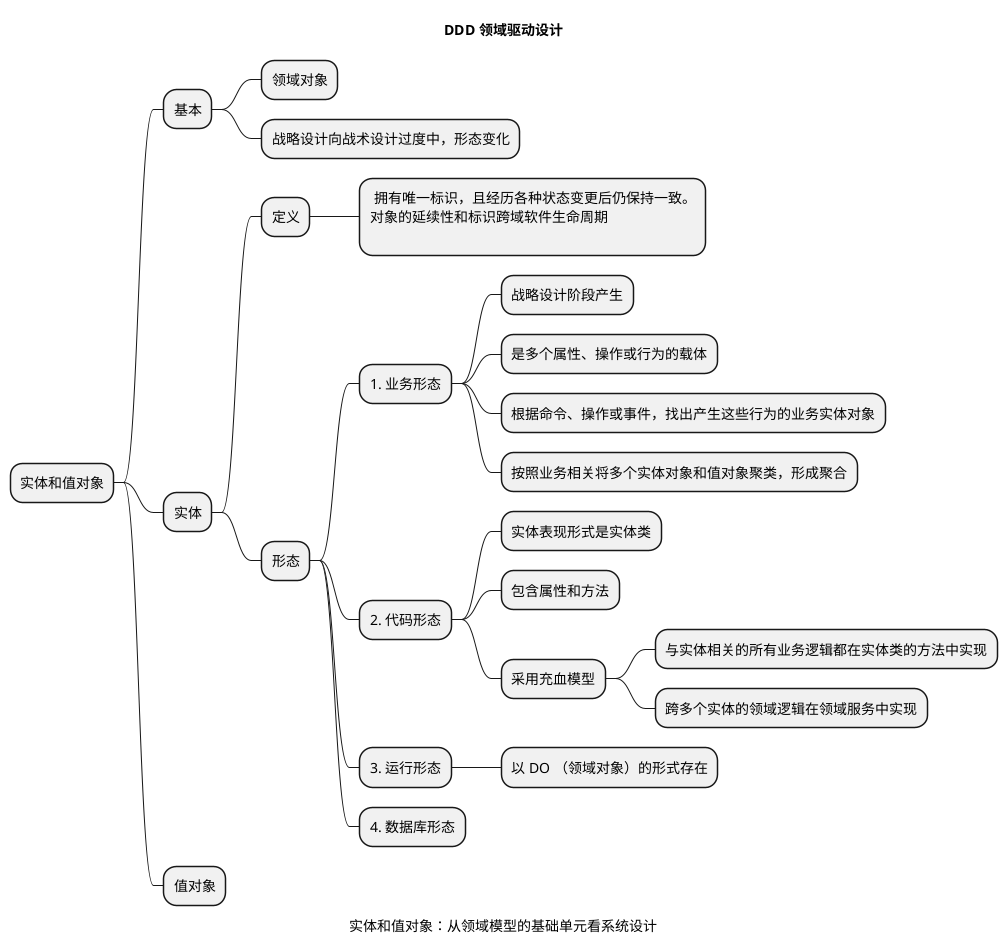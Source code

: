 @startmindmap
'https://plantuml.com/mindmap-diagram

caption 实体和值对象：从领域模型的基础单元看系统设计
title DDD 领域驱动设计

* 实体和值对象
** 基本
*** 领域对象
*** 战略设计向战术设计过度中，形态变化
** 实体
*** 定义
****: 拥有唯一标识，且经历各种状态变更后仍保持一致。
对象的延续性和标识跨域软件生命周期
;
*** 形态
**** 1. 业务形态
***** 战略设计阶段产生
***** 是多个属性、操作或行为的载体
***** 根据命令、操作或事件，找出产生这些行为的业务实体对象
***** 按照业务相关将多个实体对象和值对象聚类，形成聚合

**** 2. 代码形态
***** 实体表现形式是实体类
***** 包含属性和方法
***** 采用充血模型
****** 与实体相关的所有业务逻辑都在实体类的方法中实现
****** 跨多个实体的领域逻辑在领域服务中实现

**** 3. 运行形态
***** 以 DO （领域对象）的形式存在

**** 4. 数据库形态

** 值对象

@endmindmap
